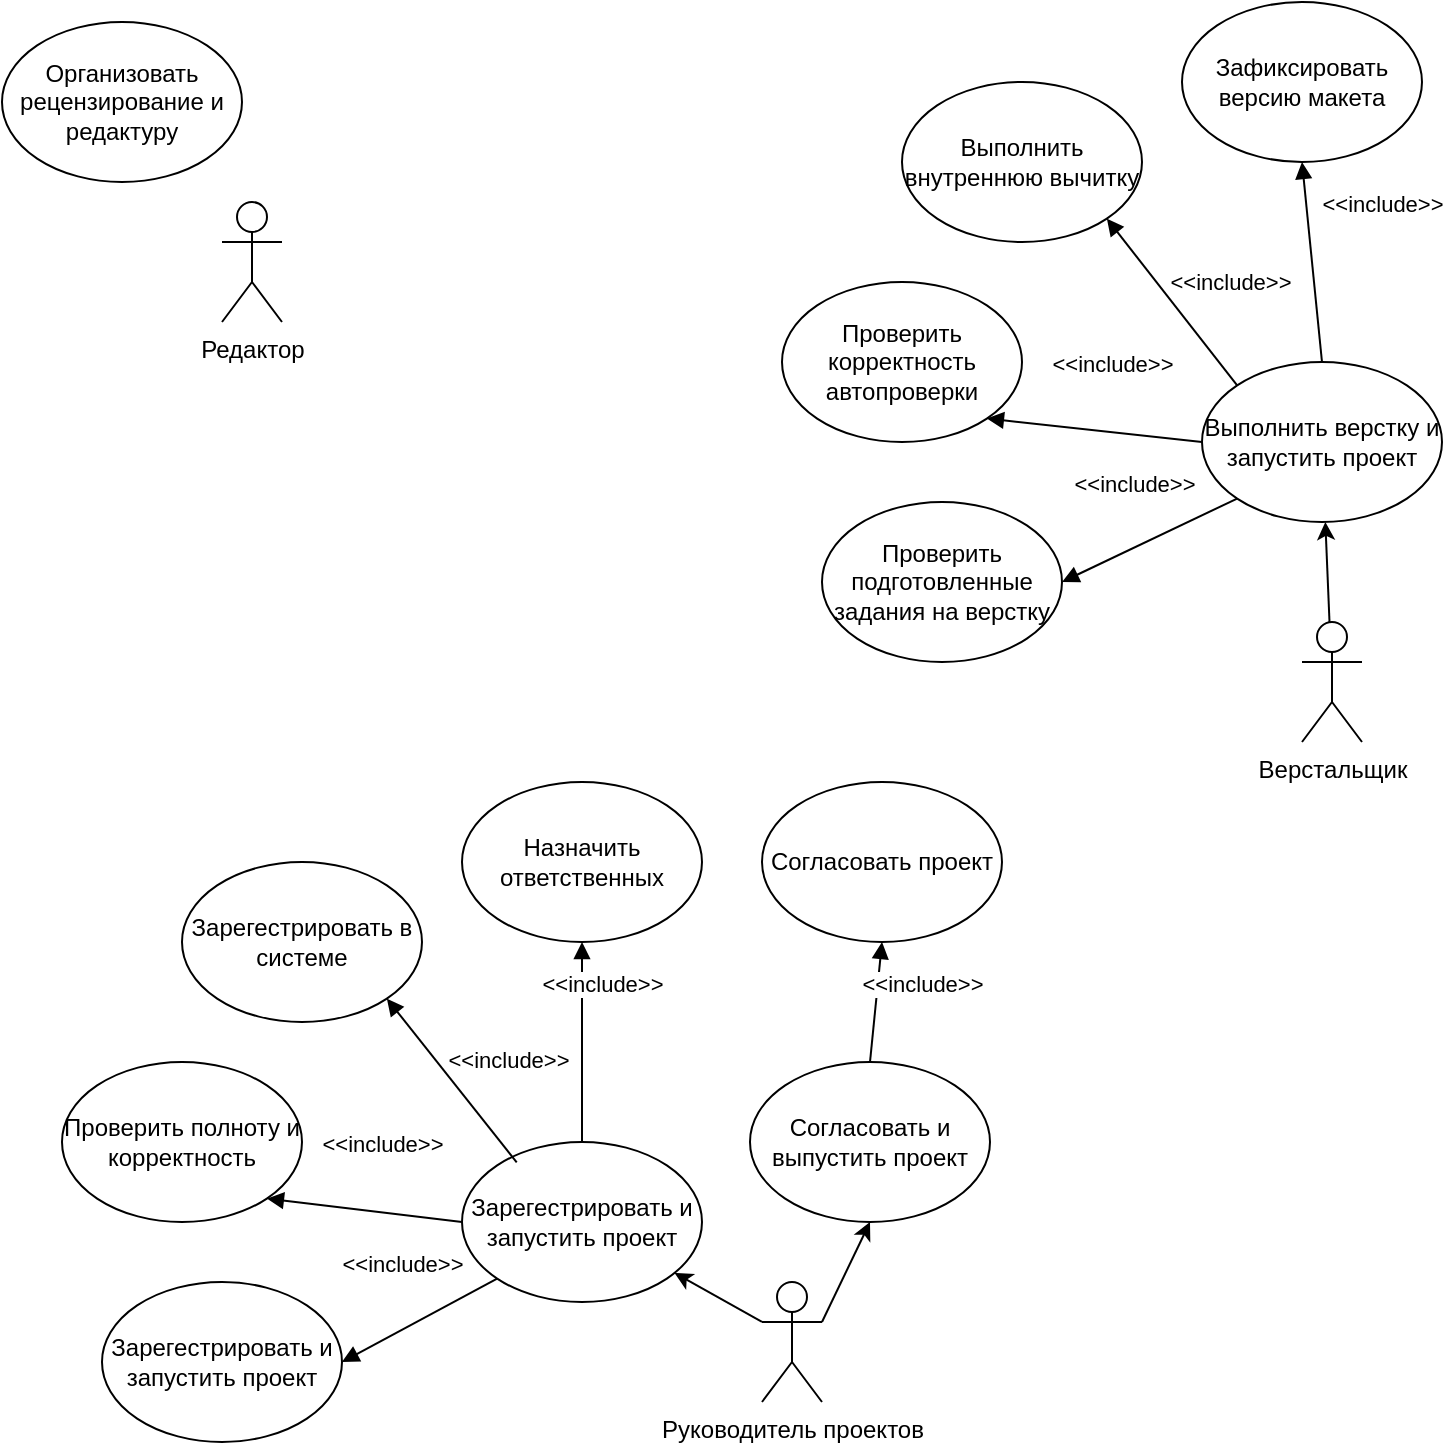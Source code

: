 <mxfile version="28.2.7">
  <diagram name="Страница — 1" id="bEXq31MA50mlBmq4X1hF">
    <mxGraphModel dx="1042" dy="670" grid="1" gridSize="10" guides="1" tooltips="1" connect="1" arrows="1" fold="1" page="1" pageScale="1" pageWidth="827" pageHeight="1169" math="0" shadow="0">
      <root>
        <mxCell id="0" />
        <mxCell id="1" parent="0" />
        <mxCell id="_rOi5QwThFD7gU0Cutfc-1" value="Редактор" style="shape=umlActor;verticalLabelPosition=bottom;verticalAlign=top;html=1;outlineConnect=0;" vertex="1" parent="1">
          <mxGeometry x="150" y="190" width="30" height="60" as="geometry" />
        </mxCell>
        <mxCell id="_rOi5QwThFD7gU0Cutfc-16" style="rounded=0;orthogonalLoop=1;jettySize=auto;html=1;" edge="1" parent="1" source="_rOi5QwThFD7gU0Cutfc-2" target="_rOi5QwThFD7gU0Cutfc-12">
          <mxGeometry relative="1" as="geometry" />
        </mxCell>
        <mxCell id="_rOi5QwThFD7gU0Cutfc-2" value="Верстальщик" style="shape=umlActor;verticalLabelPosition=bottom;verticalAlign=top;html=1;outlineConnect=0;" vertex="1" parent="1">
          <mxGeometry x="690" y="400" width="30" height="60" as="geometry" />
        </mxCell>
        <mxCell id="_rOi5QwThFD7gU0Cutfc-17" style="rounded=0;orthogonalLoop=1;jettySize=auto;html=1;exitX=1;exitY=0.333;exitDx=0;exitDy=0;exitPerimeter=0;entryX=0.5;entryY=1;entryDx=0;entryDy=0;" edge="1" parent="1" source="_rOi5QwThFD7gU0Cutfc-3" target="_rOi5QwThFD7gU0Cutfc-10">
          <mxGeometry relative="1" as="geometry" />
        </mxCell>
        <mxCell id="_rOi5QwThFD7gU0Cutfc-18" style="rounded=0;orthogonalLoop=1;jettySize=auto;html=1;exitX=0;exitY=0.333;exitDx=0;exitDy=0;exitPerimeter=0;" edge="1" parent="1" source="_rOi5QwThFD7gU0Cutfc-3" target="_rOi5QwThFD7gU0Cutfc-8">
          <mxGeometry relative="1" as="geometry" />
        </mxCell>
        <mxCell id="_rOi5QwThFD7gU0Cutfc-3" value="Руководитель проектов" style="shape=umlActor;verticalLabelPosition=bottom;verticalAlign=top;html=1;outlineConnect=0;" vertex="1" parent="1">
          <mxGeometry x="420" y="730" width="30" height="60" as="geometry" />
        </mxCell>
        <mxCell id="_rOi5QwThFD7gU0Cutfc-8" value="Зарегестрировать и запустить проект" style="ellipse;whiteSpace=wrap;html=1;" vertex="1" parent="1">
          <mxGeometry x="270" y="660" width="120" height="80" as="geometry" />
        </mxCell>
        <mxCell id="_rOi5QwThFD7gU0Cutfc-10" value="Согласовать и выпустить проект" style="ellipse;whiteSpace=wrap;html=1;" vertex="1" parent="1">
          <mxGeometry x="414" y="620" width="120" height="80" as="geometry" />
        </mxCell>
        <mxCell id="_rOi5QwThFD7gU0Cutfc-11" value="Организовать рецензирование и редактуру" style="ellipse;whiteSpace=wrap;html=1;" vertex="1" parent="1">
          <mxGeometry x="40" y="100" width="120" height="80" as="geometry" />
        </mxCell>
        <mxCell id="_rOi5QwThFD7gU0Cutfc-12" value="Выполнить верстку и запустить проект" style="ellipse;whiteSpace=wrap;html=1;" vertex="1" parent="1">
          <mxGeometry x="640" y="270" width="120" height="80" as="geometry" />
        </mxCell>
        <mxCell id="_rOi5QwThFD7gU0Cutfc-13" value="Зарегестрировать и запустить проект" style="ellipse;whiteSpace=wrap;html=1;" vertex="1" parent="1">
          <mxGeometry x="90" y="730" width="120" height="80" as="geometry" />
        </mxCell>
        <mxCell id="_rOi5QwThFD7gU0Cutfc-21" value="&amp;lt;&amp;lt;include&amp;gt;&amp;gt;" style="html=1;verticalAlign=bottom;endArrow=block;curved=0;rounded=0;exitX=0;exitY=1;exitDx=0;exitDy=0;entryX=1;entryY=0.5;entryDx=0;entryDy=0;" edge="1" parent="1" source="_rOi5QwThFD7gU0Cutfc-8" target="_rOi5QwThFD7gU0Cutfc-13">
          <mxGeometry x="-0.03" y="-21" width="80" relative="1" as="geometry">
            <mxPoint x="350" y="590" as="sourcePoint" />
            <mxPoint x="430" y="590" as="targetPoint" />
            <mxPoint as="offset" />
          </mxGeometry>
        </mxCell>
        <mxCell id="_rOi5QwThFD7gU0Cutfc-22" value="Проверить полноту и корректность" style="ellipse;whiteSpace=wrap;html=1;" vertex="1" parent="1">
          <mxGeometry x="70" y="620" width="120" height="80" as="geometry" />
        </mxCell>
        <mxCell id="_rOi5QwThFD7gU0Cutfc-23" value="&amp;lt;&amp;lt;include&amp;gt;&amp;gt;" style="html=1;verticalAlign=bottom;endArrow=block;curved=0;rounded=0;exitX=0;exitY=0.5;exitDx=0;exitDy=0;entryX=1;entryY=1;entryDx=0;entryDy=0;" edge="1" parent="1" target="_rOi5QwThFD7gU0Cutfc-22" source="_rOi5QwThFD7gU0Cutfc-8">
          <mxGeometry x="-0.119" y="-25" width="80" relative="1" as="geometry">
            <mxPoint x="350" y="620" as="sourcePoint" />
            <mxPoint x="510" y="510" as="targetPoint" />
            <mxPoint as="offset" />
          </mxGeometry>
        </mxCell>
        <mxCell id="_rOi5QwThFD7gU0Cutfc-24" value="Зарегестрировать в системе" style="ellipse;whiteSpace=wrap;html=1;" vertex="1" parent="1">
          <mxGeometry x="130" y="520" width="120" height="80" as="geometry" />
        </mxCell>
        <mxCell id="_rOi5QwThFD7gU0Cutfc-25" value="&amp;lt;&amp;lt;include&amp;gt;&amp;gt;" style="html=1;verticalAlign=bottom;endArrow=block;curved=0;rounded=0;exitX=0.228;exitY=0.127;exitDx=0;exitDy=0;entryX=1;entryY=1;entryDx=0;entryDy=0;exitPerimeter=0;" edge="1" parent="1" target="_rOi5QwThFD7gU0Cutfc-24" source="_rOi5QwThFD7gU0Cutfc-8">
          <mxGeometry x="-0.321" y="-23" width="80" relative="1" as="geometry">
            <mxPoint x="457" y="660" as="sourcePoint" />
            <mxPoint x="650" y="508" as="targetPoint" />
            <mxPoint as="offset" />
          </mxGeometry>
        </mxCell>
        <mxCell id="_rOi5QwThFD7gU0Cutfc-26" value="Назначить ответственных" style="ellipse;whiteSpace=wrap;html=1;" vertex="1" parent="1">
          <mxGeometry x="270" y="480" width="120" height="80" as="geometry" />
        </mxCell>
        <mxCell id="_rOi5QwThFD7gU0Cutfc-27" value="&amp;lt;&amp;lt;include&amp;gt;&amp;gt;" style="html=1;verticalAlign=bottom;endArrow=block;curved=0;rounded=0;exitX=0.5;exitY=0;exitDx=0;exitDy=0;entryX=0.5;entryY=1;entryDx=0;entryDy=0;" edge="1" parent="1" target="_rOi5QwThFD7gU0Cutfc-26" source="_rOi5QwThFD7gU0Cutfc-8">
          <mxGeometry x="0.4" y="-10" width="80" relative="1" as="geometry">
            <mxPoint x="417" y="612" as="sourcePoint" />
            <mxPoint x="610" y="460" as="targetPoint" />
            <mxPoint as="offset" />
          </mxGeometry>
        </mxCell>
        <mxCell id="_rOi5QwThFD7gU0Cutfc-34" value="Согласовать проект" style="ellipse;whiteSpace=wrap;html=1;" vertex="1" parent="1">
          <mxGeometry x="420" y="480" width="120" height="80" as="geometry" />
        </mxCell>
        <mxCell id="_rOi5QwThFD7gU0Cutfc-35" value="&amp;lt;&amp;lt;include&amp;gt;&amp;gt;" style="html=1;verticalAlign=bottom;endArrow=block;curved=0;rounded=0;exitX=0.5;exitY=0;exitDx=0;exitDy=0;entryX=0.5;entryY=1;entryDx=0;entryDy=0;" edge="1" parent="1" target="_rOi5QwThFD7gU0Cutfc-34" source="_rOi5QwThFD7gU0Cutfc-10">
          <mxGeometry x="0.076" y="-23" width="80" relative="1" as="geometry">
            <mxPoint x="830" y="650" as="sourcePoint" />
            <mxPoint x="1110" y="450" as="targetPoint" />
            <mxPoint as="offset" />
          </mxGeometry>
        </mxCell>
        <mxCell id="_rOi5QwThFD7gU0Cutfc-36" value="Проверить подготовленные задания на верстку" style="ellipse;whiteSpace=wrap;html=1;" vertex="1" parent="1">
          <mxGeometry x="450" y="340" width="120" height="80" as="geometry" />
        </mxCell>
        <mxCell id="_rOi5QwThFD7gU0Cutfc-37" value="&amp;lt;&amp;lt;include&amp;gt;&amp;gt;" style="html=1;verticalAlign=bottom;endArrow=block;curved=0;rounded=0;exitX=0;exitY=1;exitDx=0;exitDy=0;entryX=1;entryY=0.5;entryDx=0;entryDy=0;" edge="1" parent="1" target="_rOi5QwThFD7gU0Cutfc-36" source="_rOi5QwThFD7gU0Cutfc-12">
          <mxGeometry x="-0.03" y="-21" width="80" relative="1" as="geometry">
            <mxPoint x="648" y="338" as="sourcePoint" />
            <mxPoint x="790" y="200" as="targetPoint" />
            <mxPoint as="offset" />
          </mxGeometry>
        </mxCell>
        <mxCell id="_rOi5QwThFD7gU0Cutfc-38" value="Проверить корректность автопроверки" style="ellipse;whiteSpace=wrap;html=1;" vertex="1" parent="1">
          <mxGeometry x="430" y="230" width="120" height="80" as="geometry" />
        </mxCell>
        <mxCell id="_rOi5QwThFD7gU0Cutfc-39" value="&amp;lt;&amp;lt;include&amp;gt;&amp;gt;" style="html=1;verticalAlign=bottom;endArrow=block;curved=0;rounded=0;exitX=0;exitY=0.5;exitDx=0;exitDy=0;entryX=1;entryY=1;entryDx=0;entryDy=0;" edge="1" parent="1" target="_rOi5QwThFD7gU0Cutfc-38" source="_rOi5QwThFD7gU0Cutfc-12">
          <mxGeometry x="-0.119" y="-25" width="80" relative="1" as="geometry">
            <mxPoint x="630" y="310" as="sourcePoint" />
            <mxPoint x="870" y="120" as="targetPoint" />
            <mxPoint as="offset" />
          </mxGeometry>
        </mxCell>
        <mxCell id="_rOi5QwThFD7gU0Cutfc-40" value="Выполнить внутреннюю вычитку" style="ellipse;whiteSpace=wrap;html=1;" vertex="1" parent="1">
          <mxGeometry x="490" y="130" width="120" height="80" as="geometry" />
        </mxCell>
        <mxCell id="_rOi5QwThFD7gU0Cutfc-41" value="&amp;lt;&amp;lt;include&amp;gt;&amp;gt;" style="html=1;verticalAlign=bottom;endArrow=block;curved=0;rounded=0;entryX=1;entryY=1;entryDx=0;entryDy=0;exitX=0;exitY=0;exitDx=0;exitDy=0;" edge="1" parent="1" target="_rOi5QwThFD7gU0Cutfc-40" source="_rOi5QwThFD7gU0Cutfc-12">
          <mxGeometry x="-0.321" y="-23" width="80" relative="1" as="geometry">
            <mxPoint x="660" y="280" as="sourcePoint" />
            <mxPoint x="1010" y="118" as="targetPoint" />
            <mxPoint as="offset" />
          </mxGeometry>
        </mxCell>
        <mxCell id="_rOi5QwThFD7gU0Cutfc-42" value="Зафиксировать версию макета" style="ellipse;whiteSpace=wrap;html=1;" vertex="1" parent="1">
          <mxGeometry x="630" y="90" width="120" height="80" as="geometry" />
        </mxCell>
        <mxCell id="_rOi5QwThFD7gU0Cutfc-43" value="&amp;lt;&amp;lt;include&amp;gt;&amp;gt;" style="html=1;verticalAlign=bottom;endArrow=block;curved=0;rounded=0;exitX=0.5;exitY=0;exitDx=0;exitDy=0;entryX=0.5;entryY=1;entryDx=0;entryDy=0;" edge="1" parent="1" target="_rOi5QwThFD7gU0Cutfc-42" source="_rOi5QwThFD7gU0Cutfc-12">
          <mxGeometry x="0.327" y="-37" width="80" relative="1" as="geometry">
            <mxPoint x="690" y="270" as="sourcePoint" />
            <mxPoint x="970" y="70" as="targetPoint" />
            <mxPoint as="offset" />
          </mxGeometry>
        </mxCell>
      </root>
    </mxGraphModel>
  </diagram>
</mxfile>

